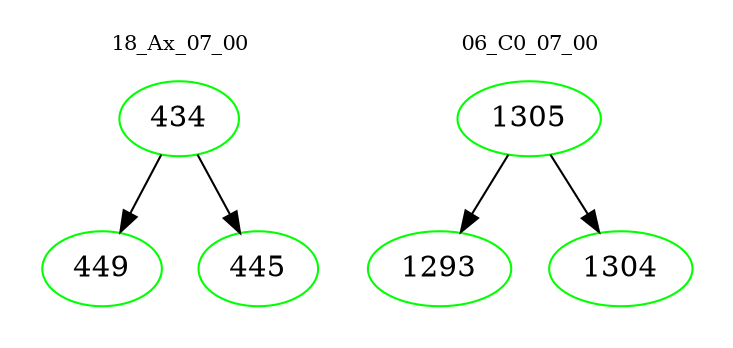 digraph{
subgraph cluster_0 {
color = white
label = "18_Ax_07_00";
fontsize=10;
T0_434 [label="434", color="green"]
T0_434 -> T0_449 [color="black"]
T0_449 [label="449", color="green"]
T0_434 -> T0_445 [color="black"]
T0_445 [label="445", color="green"]
}
subgraph cluster_1 {
color = white
label = "06_C0_07_00";
fontsize=10;
T1_1305 [label="1305", color="green"]
T1_1305 -> T1_1293 [color="black"]
T1_1293 [label="1293", color="green"]
T1_1305 -> T1_1304 [color="black"]
T1_1304 [label="1304", color="green"]
}
}
